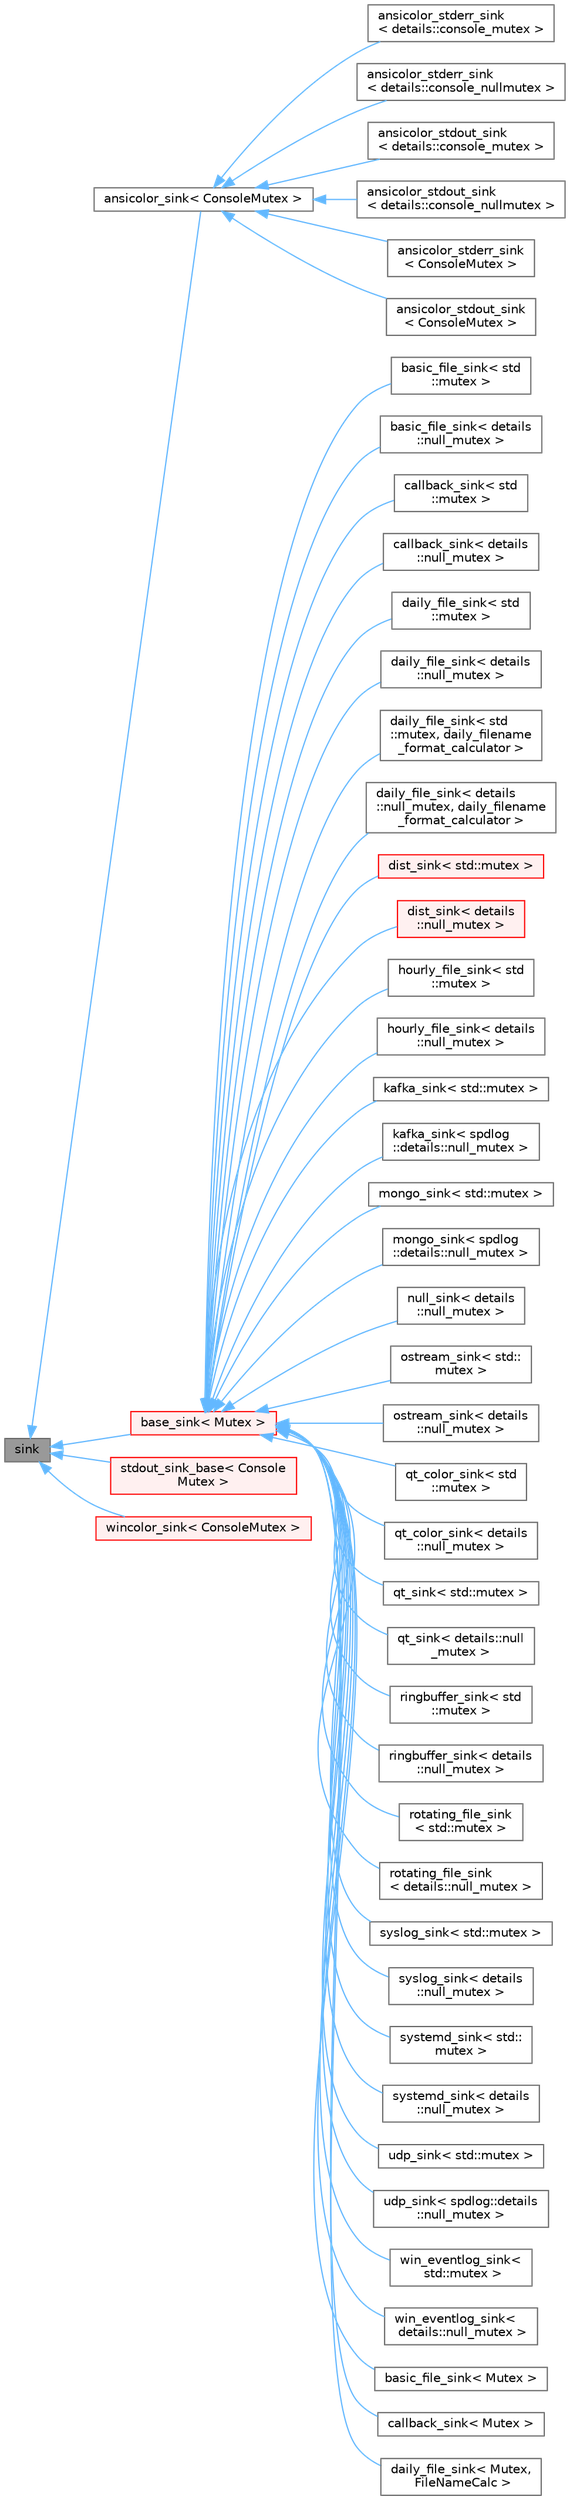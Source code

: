 digraph "sink"
{
 // LATEX_PDF_SIZE
  bgcolor="transparent";
  edge [fontname=Helvetica,fontsize=10,labelfontname=Helvetica,labelfontsize=10];
  node [fontname=Helvetica,fontsize=10,shape=box,height=0.2,width=0.4];
  rankdir="LR";
  Node1 [id="Node000001",label="sink",height=0.2,width=0.4,color="gray40", fillcolor="grey60", style="filled", fontcolor="black",tooltip=" "];
  Node1 -> Node2 [id="edge1_Node000001_Node000002",dir="back",color="steelblue1",style="solid",tooltip=" "];
  Node2 [id="Node000002",label="ansicolor_sink\< ConsoleMutex \>",height=0.2,width=0.4,color="gray40", fillcolor="white", style="filled",URL="$classspdlog_1_1sinks_1_1ansicolor__sink.html",tooltip="This sink prefixes the output with an ANSI escape sequence color code depending on the severity of th..."];
  Node2 -> Node3 [id="edge2_Node000002_Node000003",dir="back",color="steelblue1",style="solid",tooltip=" "];
  Node3 [id="Node000003",label="ansicolor_stderr_sink\l\< details::console_mutex \>",height=0.2,width=0.4,color="gray40", fillcolor="white", style="filled",URL="$classspdlog_1_1sinks_1_1ansicolor__stderr__sink.html",tooltip=" "];
  Node2 -> Node4 [id="edge3_Node000002_Node000004",dir="back",color="steelblue1",style="solid",tooltip=" "];
  Node4 [id="Node000004",label="ansicolor_stderr_sink\l\< details::console_nullmutex \>",height=0.2,width=0.4,color="gray40", fillcolor="white", style="filled",URL="$classspdlog_1_1sinks_1_1ansicolor__stderr__sink.html",tooltip=" "];
  Node2 -> Node5 [id="edge4_Node000002_Node000005",dir="back",color="steelblue1",style="solid",tooltip=" "];
  Node5 [id="Node000005",label="ansicolor_stdout_sink\l\< details::console_mutex \>",height=0.2,width=0.4,color="gray40", fillcolor="white", style="filled",URL="$classspdlog_1_1sinks_1_1ansicolor__stdout__sink.html",tooltip=" "];
  Node2 -> Node6 [id="edge5_Node000002_Node000006",dir="back",color="steelblue1",style="solid",tooltip=" "];
  Node6 [id="Node000006",label="ansicolor_stdout_sink\l\< details::console_nullmutex \>",height=0.2,width=0.4,color="gray40", fillcolor="white", style="filled",URL="$classspdlog_1_1sinks_1_1ansicolor__stdout__sink.html",tooltip=" "];
  Node2 -> Node7 [id="edge6_Node000002_Node000007",dir="back",color="steelblue1",style="solid",tooltip=" "];
  Node7 [id="Node000007",label="ansicolor_stderr_sink\l\< ConsoleMutex \>",height=0.2,width=0.4,color="gray40", fillcolor="white", style="filled",URL="$classspdlog_1_1sinks_1_1ansicolor__stderr__sink.html",tooltip=" "];
  Node2 -> Node8 [id="edge7_Node000002_Node000008",dir="back",color="steelblue1",style="solid",tooltip=" "];
  Node8 [id="Node000008",label="ansicolor_stdout_sink\l\< ConsoleMutex \>",height=0.2,width=0.4,color="gray40", fillcolor="white", style="filled",URL="$classspdlog_1_1sinks_1_1ansicolor__stdout__sink.html",tooltip=" "];
  Node1 -> Node9 [id="edge8_Node000001_Node000009",dir="back",color="steelblue1",style="solid",tooltip=" "];
  Node9 [id="Node000009",label="base_sink\< Mutex \>",height=0.2,width=0.4,color="red", fillcolor="#FFF0F0", style="filled",URL="$classspdlog_1_1sinks_1_1base__sink.html",tooltip=" "];
  Node9 -> Node10 [id="edge9_Node000009_Node000010",dir="back",color="steelblue1",style="solid",tooltip=" "];
  Node10 [id="Node000010",label="basic_file_sink\< std\l::mutex \>",height=0.2,width=0.4,color="gray40", fillcolor="white", style="filled",URL="$classspdlog_1_1sinks_1_1basic__file__sink.html",tooltip=" "];
  Node9 -> Node11 [id="edge10_Node000009_Node000011",dir="back",color="steelblue1",style="solid",tooltip=" "];
  Node11 [id="Node000011",label="basic_file_sink\< details\l::null_mutex \>",height=0.2,width=0.4,color="gray40", fillcolor="white", style="filled",URL="$classspdlog_1_1sinks_1_1basic__file__sink.html",tooltip=" "];
  Node9 -> Node12 [id="edge11_Node000009_Node000012",dir="back",color="steelblue1",style="solid",tooltip=" "];
  Node12 [id="Node000012",label="callback_sink\< std\l::mutex \>",height=0.2,width=0.4,color="gray40", fillcolor="white", style="filled",URL="$classspdlog_1_1sinks_1_1callback__sink.html",tooltip=" "];
  Node9 -> Node13 [id="edge12_Node000009_Node000013",dir="back",color="steelblue1",style="solid",tooltip=" "];
  Node13 [id="Node000013",label="callback_sink\< details\l::null_mutex \>",height=0.2,width=0.4,color="gray40", fillcolor="white", style="filled",URL="$classspdlog_1_1sinks_1_1callback__sink.html",tooltip=" "];
  Node9 -> Node14 [id="edge13_Node000009_Node000014",dir="back",color="steelblue1",style="solid",tooltip=" "];
  Node14 [id="Node000014",label="daily_file_sink\< std\l::mutex \>",height=0.2,width=0.4,color="gray40", fillcolor="white", style="filled",URL="$classspdlog_1_1sinks_1_1daily__file__sink.html",tooltip=" "];
  Node9 -> Node15 [id="edge14_Node000009_Node000015",dir="back",color="steelblue1",style="solid",tooltip=" "];
  Node15 [id="Node000015",label="daily_file_sink\< details\l::null_mutex \>",height=0.2,width=0.4,color="gray40", fillcolor="white", style="filled",URL="$classspdlog_1_1sinks_1_1daily__file__sink.html",tooltip=" "];
  Node9 -> Node16 [id="edge15_Node000009_Node000016",dir="back",color="steelblue1",style="solid",tooltip=" "];
  Node16 [id="Node000016",label="daily_file_sink\< std\l::mutex, daily_filename\l_format_calculator \>",height=0.2,width=0.4,color="gray40", fillcolor="white", style="filled",URL="$classspdlog_1_1sinks_1_1daily__file__sink.html",tooltip=" "];
  Node9 -> Node17 [id="edge16_Node000009_Node000017",dir="back",color="steelblue1",style="solid",tooltip=" "];
  Node17 [id="Node000017",label="daily_file_sink\< details\l::null_mutex, daily_filename\l_format_calculator \>",height=0.2,width=0.4,color="gray40", fillcolor="white", style="filled",URL="$classspdlog_1_1sinks_1_1daily__file__sink.html",tooltip=" "];
  Node9 -> Node18 [id="edge17_Node000009_Node000018",dir="back",color="steelblue1",style="solid",tooltip=" "];
  Node18 [id="Node000018",label="dist_sink\< std::mutex \>",height=0.2,width=0.4,color="red", fillcolor="#FFF0F0", style="filled",URL="$classspdlog_1_1sinks_1_1dist__sink.html",tooltip=" "];
  Node9 -> Node20 [id="edge18_Node000009_Node000020",dir="back",color="steelblue1",style="solid",tooltip=" "];
  Node20 [id="Node000020",label="dist_sink\< details\l::null_mutex \>",height=0.2,width=0.4,color="red", fillcolor="#FFF0F0", style="filled",URL="$classspdlog_1_1sinks_1_1dist__sink.html",tooltip=" "];
  Node9 -> Node22 [id="edge19_Node000009_Node000022",dir="back",color="steelblue1",style="solid",tooltip=" "];
  Node22 [id="Node000022",label="hourly_file_sink\< std\l::mutex \>",height=0.2,width=0.4,color="gray40", fillcolor="white", style="filled",URL="$classspdlog_1_1sinks_1_1hourly__file__sink.html",tooltip=" "];
  Node9 -> Node23 [id="edge20_Node000009_Node000023",dir="back",color="steelblue1",style="solid",tooltip=" "];
  Node23 [id="Node000023",label="hourly_file_sink\< details\l::null_mutex \>",height=0.2,width=0.4,color="gray40", fillcolor="white", style="filled",URL="$classspdlog_1_1sinks_1_1hourly__file__sink.html",tooltip=" "];
  Node9 -> Node24 [id="edge21_Node000009_Node000024",dir="back",color="steelblue1",style="solid",tooltip=" "];
  Node24 [id="Node000024",label="kafka_sink\< std::mutex \>",height=0.2,width=0.4,color="gray40", fillcolor="white", style="filled",URL="$classspdlog_1_1sinks_1_1kafka__sink.html",tooltip=" "];
  Node9 -> Node25 [id="edge22_Node000009_Node000025",dir="back",color="steelblue1",style="solid",tooltip=" "];
  Node25 [id="Node000025",label="kafka_sink\< spdlog\l::details::null_mutex \>",height=0.2,width=0.4,color="gray40", fillcolor="white", style="filled",URL="$classspdlog_1_1sinks_1_1kafka__sink.html",tooltip=" "];
  Node9 -> Node26 [id="edge23_Node000009_Node000026",dir="back",color="steelblue1",style="solid",tooltip=" "];
  Node26 [id="Node000026",label="mongo_sink\< std::mutex \>",height=0.2,width=0.4,color="gray40", fillcolor="white", style="filled",URL="$classspdlog_1_1sinks_1_1mongo__sink.html",tooltip=" "];
  Node9 -> Node27 [id="edge24_Node000009_Node000027",dir="back",color="steelblue1",style="solid",tooltip=" "];
  Node27 [id="Node000027",label="mongo_sink\< spdlog\l::details::null_mutex \>",height=0.2,width=0.4,color="gray40", fillcolor="white", style="filled",URL="$classspdlog_1_1sinks_1_1mongo__sink.html",tooltip=" "];
  Node9 -> Node28 [id="edge25_Node000009_Node000028",dir="back",color="steelblue1",style="solid",tooltip=" "];
  Node28 [id="Node000028",label="null_sink\< details\l::null_mutex \>",height=0.2,width=0.4,color="gray40", fillcolor="white", style="filled",URL="$classspdlog_1_1sinks_1_1null__sink.html",tooltip=" "];
  Node9 -> Node29 [id="edge26_Node000009_Node000029",dir="back",color="steelblue1",style="solid",tooltip=" "];
  Node29 [id="Node000029",label="ostream_sink\< std::\lmutex \>",height=0.2,width=0.4,color="gray40", fillcolor="white", style="filled",URL="$classspdlog_1_1sinks_1_1ostream__sink.html",tooltip=" "];
  Node9 -> Node30 [id="edge27_Node000009_Node000030",dir="back",color="steelblue1",style="solid",tooltip=" "];
  Node30 [id="Node000030",label="ostream_sink\< details\l::null_mutex \>",height=0.2,width=0.4,color="gray40", fillcolor="white", style="filled",URL="$classspdlog_1_1sinks_1_1ostream__sink.html",tooltip=" "];
  Node9 -> Node31 [id="edge28_Node000009_Node000031",dir="back",color="steelblue1",style="solid",tooltip=" "];
  Node31 [id="Node000031",label="qt_color_sink\< std\l::mutex \>",height=0.2,width=0.4,color="gray40", fillcolor="white", style="filled",URL="$classspdlog_1_1sinks_1_1qt__color__sink.html",tooltip=" "];
  Node9 -> Node32 [id="edge29_Node000009_Node000032",dir="back",color="steelblue1",style="solid",tooltip=" "];
  Node32 [id="Node000032",label="qt_color_sink\< details\l::null_mutex \>",height=0.2,width=0.4,color="gray40", fillcolor="white", style="filled",URL="$classspdlog_1_1sinks_1_1qt__color__sink.html",tooltip=" "];
  Node9 -> Node33 [id="edge30_Node000009_Node000033",dir="back",color="steelblue1",style="solid",tooltip=" "];
  Node33 [id="Node000033",label="qt_sink\< std::mutex \>",height=0.2,width=0.4,color="gray40", fillcolor="white", style="filled",URL="$classspdlog_1_1sinks_1_1qt__sink.html",tooltip=" "];
  Node9 -> Node34 [id="edge31_Node000009_Node000034",dir="back",color="steelblue1",style="solid",tooltip=" "];
  Node34 [id="Node000034",label="qt_sink\< details::null\l_mutex \>",height=0.2,width=0.4,color="gray40", fillcolor="white", style="filled",URL="$classspdlog_1_1sinks_1_1qt__sink.html",tooltip=" "];
  Node9 -> Node35 [id="edge32_Node000009_Node000035",dir="back",color="steelblue1",style="solid",tooltip=" "];
  Node35 [id="Node000035",label="ringbuffer_sink\< std\l::mutex \>",height=0.2,width=0.4,color="gray40", fillcolor="white", style="filled",URL="$classspdlog_1_1sinks_1_1ringbuffer__sink.html",tooltip=" "];
  Node9 -> Node36 [id="edge33_Node000009_Node000036",dir="back",color="steelblue1",style="solid",tooltip=" "];
  Node36 [id="Node000036",label="ringbuffer_sink\< details\l::null_mutex \>",height=0.2,width=0.4,color="gray40", fillcolor="white", style="filled",URL="$classspdlog_1_1sinks_1_1ringbuffer__sink.html",tooltip=" "];
  Node9 -> Node37 [id="edge34_Node000009_Node000037",dir="back",color="steelblue1",style="solid",tooltip=" "];
  Node37 [id="Node000037",label="rotating_file_sink\l\< std::mutex \>",height=0.2,width=0.4,color="gray40", fillcolor="white", style="filled",URL="$classspdlog_1_1sinks_1_1rotating__file__sink.html",tooltip=" "];
  Node9 -> Node38 [id="edge35_Node000009_Node000038",dir="back",color="steelblue1",style="solid",tooltip=" "];
  Node38 [id="Node000038",label="rotating_file_sink\l\< details::null_mutex \>",height=0.2,width=0.4,color="gray40", fillcolor="white", style="filled",URL="$classspdlog_1_1sinks_1_1rotating__file__sink.html",tooltip=" "];
  Node9 -> Node39 [id="edge36_Node000009_Node000039",dir="back",color="steelblue1",style="solid",tooltip=" "];
  Node39 [id="Node000039",label="syslog_sink\< std::mutex \>",height=0.2,width=0.4,color="gray40", fillcolor="white", style="filled",URL="$classspdlog_1_1sinks_1_1syslog__sink.html",tooltip=" "];
  Node9 -> Node40 [id="edge37_Node000009_Node000040",dir="back",color="steelblue1",style="solid",tooltip=" "];
  Node40 [id="Node000040",label="syslog_sink\< details\l::null_mutex \>",height=0.2,width=0.4,color="gray40", fillcolor="white", style="filled",URL="$classspdlog_1_1sinks_1_1syslog__sink.html",tooltip=" "];
  Node9 -> Node41 [id="edge38_Node000009_Node000041",dir="back",color="steelblue1",style="solid",tooltip=" "];
  Node41 [id="Node000041",label="systemd_sink\< std::\lmutex \>",height=0.2,width=0.4,color="gray40", fillcolor="white", style="filled",URL="$classspdlog_1_1sinks_1_1systemd__sink.html",tooltip=" "];
  Node9 -> Node42 [id="edge39_Node000009_Node000042",dir="back",color="steelblue1",style="solid",tooltip=" "];
  Node42 [id="Node000042",label="systemd_sink\< details\l::null_mutex \>",height=0.2,width=0.4,color="gray40", fillcolor="white", style="filled",URL="$classspdlog_1_1sinks_1_1systemd__sink.html",tooltip=" "];
  Node9 -> Node43 [id="edge40_Node000009_Node000043",dir="back",color="steelblue1",style="solid",tooltip=" "];
  Node43 [id="Node000043",label="udp_sink\< std::mutex \>",height=0.2,width=0.4,color="gray40", fillcolor="white", style="filled",URL="$classspdlog_1_1sinks_1_1udp__sink.html",tooltip=" "];
  Node9 -> Node44 [id="edge41_Node000009_Node000044",dir="back",color="steelblue1",style="solid",tooltip=" "];
  Node44 [id="Node000044",label="udp_sink\< spdlog::details\l::null_mutex \>",height=0.2,width=0.4,color="gray40", fillcolor="white", style="filled",URL="$classspdlog_1_1sinks_1_1udp__sink.html",tooltip=" "];
  Node9 -> Node45 [id="edge42_Node000009_Node000045",dir="back",color="steelblue1",style="solid",tooltip=" "];
  Node45 [id="Node000045",label="win_eventlog_sink\<\l std::mutex \>",height=0.2,width=0.4,color="gray40", fillcolor="white", style="filled",URL="$classspdlog_1_1sinks_1_1win__eventlog_1_1win__eventlog__sink.html",tooltip=" "];
  Node9 -> Node46 [id="edge43_Node000009_Node000046",dir="back",color="steelblue1",style="solid",tooltip=" "];
  Node46 [id="Node000046",label="win_eventlog_sink\<\l details::null_mutex \>",height=0.2,width=0.4,color="gray40", fillcolor="white", style="filled",URL="$classspdlog_1_1sinks_1_1win__eventlog_1_1win__eventlog__sink.html",tooltip=" "];
  Node9 -> Node47 [id="edge44_Node000009_Node000047",dir="back",color="steelblue1",style="solid",tooltip=" "];
  Node47 [id="Node000047",label="basic_file_sink\< Mutex \>",height=0.2,width=0.4,color="gray40", fillcolor="white", style="filled",URL="$classspdlog_1_1sinks_1_1basic__file__sink.html",tooltip=" "];
  Node9 -> Node48 [id="edge45_Node000009_Node000048",dir="back",color="steelblue1",style="solid",tooltip=" "];
  Node48 [id="Node000048",label="callback_sink\< Mutex \>",height=0.2,width=0.4,color="gray40", fillcolor="white", style="filled",URL="$classspdlog_1_1sinks_1_1callback__sink.html",tooltip=" "];
  Node9 -> Node49 [id="edge46_Node000009_Node000049",dir="back",color="steelblue1",style="solid",tooltip=" "];
  Node49 [id="Node000049",label="daily_file_sink\< Mutex,\l FileNameCalc \>",height=0.2,width=0.4,color="gray40", fillcolor="white", style="filled",URL="$classspdlog_1_1sinks_1_1daily__file__sink.html",tooltip=" "];
  Node1 -> Node65 [id="edge47_Node000001_Node000065",dir="back",color="steelblue1",style="solid",tooltip=" "];
  Node65 [id="Node000065",label="stdout_sink_base\< Console\lMutex \>",height=0.2,width=0.4,color="red", fillcolor="#FFF0F0", style="filled",URL="$classspdlog_1_1sinks_1_1stdout__sink__base.html",tooltip=" "];
  Node1 -> Node72 [id="edge48_Node000001_Node000072",dir="back",color="steelblue1",style="solid",tooltip=" "];
  Node72 [id="Node000072",label="wincolor_sink\< ConsoleMutex \>",height=0.2,width=0.4,color="red", fillcolor="#FFF0F0", style="filled",URL="$classspdlog_1_1sinks_1_1wincolor__sink.html",tooltip=" "];
}
